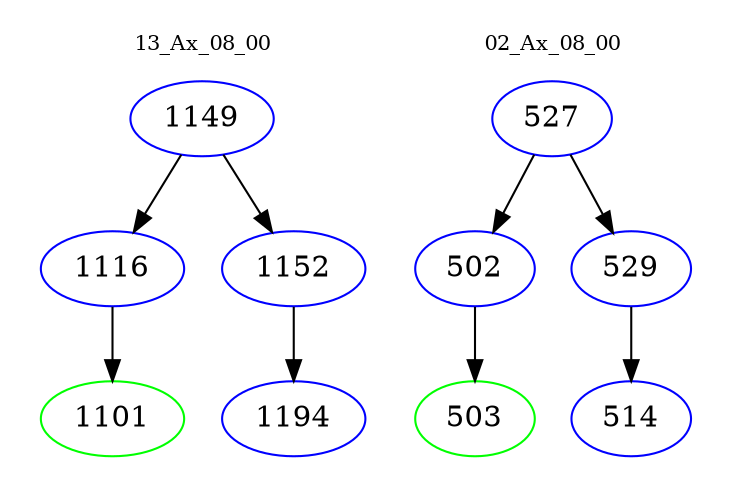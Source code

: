 digraph{
subgraph cluster_0 {
color = white
label = "13_Ax_08_00";
fontsize=10;
T0_1149 [label="1149", color="blue"]
T0_1149 -> T0_1116 [color="black"]
T0_1116 [label="1116", color="blue"]
T0_1116 -> T0_1101 [color="black"]
T0_1101 [label="1101", color="green"]
T0_1149 -> T0_1152 [color="black"]
T0_1152 [label="1152", color="blue"]
T0_1152 -> T0_1194 [color="black"]
T0_1194 [label="1194", color="blue"]
}
subgraph cluster_1 {
color = white
label = "02_Ax_08_00";
fontsize=10;
T1_527 [label="527", color="blue"]
T1_527 -> T1_502 [color="black"]
T1_502 [label="502", color="blue"]
T1_502 -> T1_503 [color="black"]
T1_503 [label="503", color="green"]
T1_527 -> T1_529 [color="black"]
T1_529 [label="529", color="blue"]
T1_529 -> T1_514 [color="black"]
T1_514 [label="514", color="blue"]
}
}
